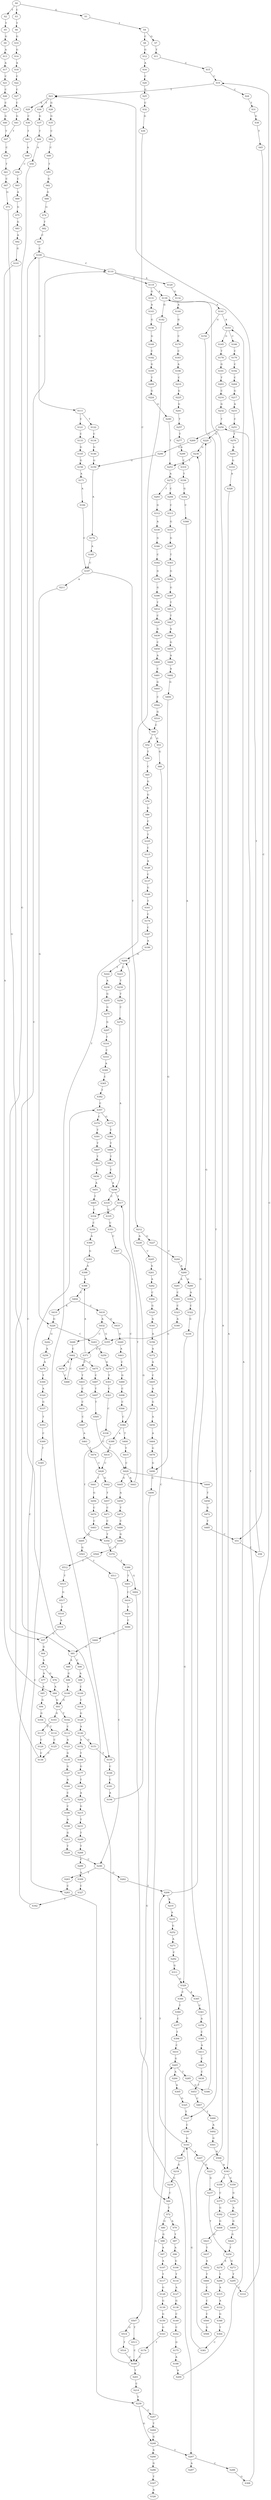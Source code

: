 strict digraph  {
	S0 -> S1 [ label = G ];
	S0 -> S2 [ label = T ];
	S0 -> S3 [ label = C ];
	S1 -> S4 [ label = T ];
	S2 -> S5 [ label = T ];
	S3 -> S6 [ label = T ];
	S4 -> S7 [ label = G ];
	S4 -> S8 [ label = C ];
	S5 -> S9 [ label = G ];
	S6 -> S10 [ label = G ];
	S7 -> S11 [ label = T ];
	S8 -> S12 [ label = G ];
	S9 -> S13 [ label = A ];
	S10 -> S14 [ label = G ];
	S11 -> S15 [ label = C ];
	S12 -> S16 [ label = A ];
	S13 -> S17 [ label = A ];
	S14 -> S18 [ label = A ];
	S15 -> S19 [ label = C ];
	S16 -> S20 [ label = C ];
	S17 -> S21 [ label = C ];
	S18 -> S22 [ label = C ];
	S19 -> S23 [ label = T ];
	S19 -> S24 [ label = C ];
	S20 -> S25 [ label = G ];
	S21 -> S26 [ label = C ];
	S22 -> S27 [ label = C ];
	S23 -> S28 [ label = G ];
	S23 -> S29 [ label = A ];
	S23 -> S30 [ label = T ];
	S24 -> S31 [ label = T ];
	S25 -> S32 [ label = C ];
	S26 -> S33 [ label = C ];
	S27 -> S34 [ label = C ];
	S28 -> S35 [ label = G ];
	S29 -> S36 [ label = C ];
	S30 -> S37 [ label = G ];
	S31 -> S38 [ label = G ];
	S32 -> S39 [ label = G ];
	S33 -> S40 [ label = G ];
	S34 -> S41 [ label = G ];
	S35 -> S42 [ label = C ];
	S36 -> S43 [ label = T ];
	S37 -> S44 [ label = T ];
	S38 -> S45 [ label = T ];
	S39 -> S46 [ label = C ];
	S40 -> S47 [ label = T ];
	S41 -> S47 [ label = T ];
	S42 -> S48 [ label = C ];
	S43 -> S49 [ label = A ];
	S44 -> S50 [ label = A ];
	S45 -> S51 [ label = C ];
	S46 -> S52 [ label = C ];
	S46 -> S53 [ label = G ];
	S47 -> S54 [ label = C ];
	S48 -> S55 [ label = T ];
	S49 -> S56 [ label = C ];
	S50 -> S57 [ label = G ];
	S51 -> S58 [ label = C ];
	S52 -> S59 [ label = T ];
	S53 -> S60 [ label = G ];
	S54 -> S61 [ label = T ];
	S55 -> S62 [ label = G ];
	S56 -> S63 [ label = C ];
	S57 -> S64 [ label = G ];
	S58 -> S23 [ label = T ];
	S59 -> S65 [ label = C ];
	S60 -> S66 [ label = C ];
	S61 -> S67 [ label = C ];
	S62 -> S68 [ label = G ];
	S63 -> S69 [ label = A ];
	S64 -> S70 [ label = A ];
	S65 -> S71 [ label = G ];
	S66 -> S72 [ label = T ];
	S67 -> S73 [ label = G ];
	S68 -> S74 [ label = G ];
	S69 -> S75 [ label = G ];
	S70 -> S76 [ label = G ];
	S70 -> S77 [ label = A ];
	S71 -> S78 [ label = G ];
	S72 -> S79 [ label = A ];
	S72 -> S80 [ label = G ];
	S73 -> S81 [ label = G ];
	S74 -> S82 [ label = T ];
	S75 -> S83 [ label = G ];
	S76 -> S84 [ label = A ];
	S77 -> S85 [ label = A ];
	S78 -> S86 [ label = G ];
	S79 -> S87 [ label = T ];
	S80 -> S88 [ label = G ];
	S81 -> S89 [ label = A ];
	S81 -> S90 [ label = C ];
	S82 -> S91 [ label = C ];
	S83 -> S92 [ label = A ];
	S84 -> S93 [ label = G ];
	S85 -> S94 [ label = G ];
	S86 -> S95 [ label = C ];
	S87 -> S96 [ label = A ];
	S88 -> S97 [ label = A ];
	S89 -> S98 [ label = G ];
	S90 -> S99 [ label = A ];
	S91 -> S100 [ label = C ];
	S92 -> S101 [ label = G ];
	S93 -> S102 [ label = T ];
	S93 -> S103 [ label = G ];
	S94 -> S104 [ label = G ];
	S95 -> S105 [ label = T ];
	S96 -> S106 [ label = G ];
	S97 -> S107 [ label = A ];
	S98 -> S108 [ label = A ];
	S99 -> S109 [ label = C ];
	S100 -> S110 [ label = C ];
	S100 -> S111 [ label = G ];
	S101 -> S84 [ label = A ];
	S102 -> S112 [ label = C ];
	S103 -> S113 [ label = T ];
	S104 -> S114 [ label = T ];
	S105 -> S115 [ label = C ];
	S106 -> S116 [ label = T ];
	S107 -> S117 [ label = T ];
	S108 -> S93 [ label = G ];
	S109 -> S118 [ label = C ];
	S110 -> S119 [ label = G ];
	S110 -> S120 [ label = A ];
	S111 -> S121 [ label = C ];
	S111 -> S122 [ label = T ];
	S112 -> S123 [ label = A ];
	S113 -> S124 [ label = C ];
	S114 -> S125 [ label = C ];
	S115 -> S126 [ label = A ];
	S116 -> S127 [ label = A ];
	S117 -> S128 [ label = G ];
	S118 -> S129 [ label = G ];
	S119 -> S130 [ label = A ];
	S119 -> S131 [ label = G ];
	S120 -> S132 [ label = G ];
	S121 -> S133 [ label = C ];
	S122 -> S134 [ label = C ];
	S123 -> S135 [ label = G ];
	S124 -> S136 [ label = C ];
	S125 -> S136 [ label = C ];
	S126 -> S137 [ label = C ];
	S127 -> S138 [ label = G ];
	S128 -> S139 [ label = G ];
	S129 -> S140 [ label = A ];
	S130 -> S141 [ label = A ];
	S130 -> S142 [ label = G ];
	S131 -> S143 [ label = A ];
	S132 -> S144 [ label = A ];
	S133 -> S145 [ label = G ];
	S134 -> S146 [ label = G ];
	S135 -> S147 [ label = G ];
	S136 -> S110 [ label = C ];
	S137 -> S148 [ label = G ];
	S138 -> S149 [ label = C ];
	S139 -> S150 [ label = G ];
	S140 -> S151 [ label = G ];
	S140 -> S152 [ label = A ];
	S141 -> S153 [ label = A ];
	S141 -> S154 [ label = G ];
	S142 -> S155 [ label = T ];
	S143 -> S156 [ label = G ];
	S144 -> S157 [ label = G ];
	S145 -> S158 [ label = G ];
	S146 -> S159 [ label = G ];
	S147 -> S160 [ label = A ];
	S148 -> S161 [ label = T ];
	S149 -> S162 [ label = C ];
	S150 -> S163 [ label = G ];
	S151 -> S155 [ label = T ];
	S152 -> S164 [ label = T ];
	S153 -> S165 [ label = G ];
	S153 -> S166 [ label = C ];
	S154 -> S167 [ label = T ];
	S155 -> S168 [ label = C ];
	S156 -> S169 [ label = G ];
	S157 -> S170 [ label = C ];
	S158 -> S171 [ label = A ];
	S159 -> S172 [ label = A ];
	S160 -> S173 [ label = C ];
	S161 -> S174 [ label = C ];
	S162 -> S175 [ label = G ];
	S163 -> S176 [ label = T ];
	S164 -> S177 [ label = G ];
	S165 -> S178 [ label = T ];
	S166 -> S179 [ label = C ];
	S167 -> S180 [ label = C ];
	S168 -> S181 [ label = C ];
	S169 -> S182 [ label = C ];
	S170 -> S183 [ label = C ];
	S171 -> S184 [ label = A ];
	S172 -> S185 [ label = A ];
	S173 -> S186 [ label = C ];
	S174 -> S187 [ label = C ];
	S175 -> S188 [ label = A ];
	S176 -> S189 [ label = C ];
	S177 -> S190 [ label = T ];
	S178 -> S191 [ label = G ];
	S179 -> S192 [ label = C ];
	S180 -> S193 [ label = G ];
	S181 -> S194 [ label = A ];
	S182 -> S195 [ label = G ];
	S183 -> S196 [ label = A ];
	S184 -> S197 [ label = C ];
	S185 -> S197 [ label = C ];
	S186 -> S198 [ label = A ];
	S187 -> S199 [ label = A ];
	S188 -> S200 [ label = A ];
	S189 -> S100 [ label = C ];
	S189 -> S201 [ label = T ];
	S190 -> S202 [ label = A ];
	S191 -> S203 [ label = T ];
	S192 -> S204 [ label = C ];
	S193 -> S205 [ label = C ];
	S193 -> S206 [ label = T ];
	S193 -> S207 [ label = A ];
	S194 -> S208 [ label = G ];
	S195 -> S209 [ label = T ];
	S196 -> S210 [ label = C ];
	S197 -> S211 [ label = A ];
	S197 -> S212 [ label = T ];
	S198 -> S213 [ label = G ];
	S199 -> S208 [ label = G ];
	S200 -> S153 [ label = A ];
	S201 -> S214 [ label = C ];
	S202 -> S215 [ label = G ];
	S203 -> S216 [ label = C ];
	S204 -> S217 [ label = G ];
	S205 -> S218 [ label = G ];
	S206 -> S219 [ label = A ];
	S206 -> S220 [ label = G ];
	S207 -> S221 [ label = G ];
	S208 -> S222 [ label = T ];
	S208 -> S223 [ label = C ];
	S209 -> S224 [ label = G ];
	S210 -> S225 [ label = G ];
	S211 -> S226 [ label = G ];
	S212 -> S227 [ label = G ];
	S212 -> S228 [ label = A ];
	S213 -> S229 [ label = T ];
	S214 -> S230 [ label = T ];
	S215 -> S231 [ label = T ];
	S216 -> S232 [ label = G ];
	S217 -> S233 [ label = A ];
	S218 -> S234 [ label = G ];
	S219 -> S235 [ label = A ];
	S220 -> S236 [ label = G ];
	S221 -> S237 [ label = G ];
	S222 -> S238 [ label = A ];
	S223 -> S239 [ label = T ];
	S224 -> S240 [ label = G ];
	S225 -> S241 [ label = G ];
	S226 -> S242 [ label = G ];
	S226 -> S243 [ label = C ];
	S227 -> S244 [ label = C ];
	S228 -> S245 [ label = C ];
	S229 -> S246 [ label = C ];
	S230 -> S247 [ label = C ];
	S230 -> S248 [ label = G ];
	S231 -> S249 [ label = T ];
	S232 -> S250 [ label = T ];
	S233 -> S251 [ label = C ];
	S234 -> S66 [ label = C ];
	S235 -> S252 [ label = G ];
	S236 -> S253 [ label = T ];
	S237 -> S254 [ label = T ];
	S238 -> S255 [ label = G ];
	S239 -> S256 [ label = T ];
	S240 -> S253 [ label = T ];
	S241 -> S257 [ label = T ];
	S242 -> S258 [ label = A ];
	S243 -> S259 [ label = C ];
	S244 -> S260 [ label = A ];
	S245 -> S261 [ label = A ];
	S246 -> S262 [ label = G ];
	S246 -> S263 [ label = T ];
	S247 -> S264 [ label = T ];
	S247 -> S265 [ label = G ];
	S248 -> S266 [ label = A ];
	S248 -> S267 [ label = T ];
	S249 -> S268 [ label = T ];
	S250 -> S269 [ label = C ];
	S250 -> S220 [ label = G ];
	S251 -> S270 [ label = T ];
	S252 -> S271 [ label = A ];
	S253 -> S272 [ label = A ];
	S254 -> S273 [ label = G ];
	S254 -> S274 [ label = A ];
	S255 -> S275 [ label = G ];
	S256 -> S276 [ label = C ];
	S257 -> S277 [ label = T ];
	S258 -> S278 [ label = A ];
	S259 -> S279 [ label = G ];
	S260 -> S280 [ label = G ];
	S260 -> S281 [ label = A ];
	S261 -> S282 [ label = A ];
	S262 -> S206 [ label = T ];
	S263 -> S283 [ label = C ];
	S264 -> S248 [ label = G ];
	S265 -> S284 [ label = A ];
	S265 -> S285 [ label = T ];
	S266 -> S286 [ label = G ];
	S267 -> S287 [ label = A ];
	S267 -> S288 [ label = C ];
	S268 -> S289 [ label = C ];
	S269 -> S290 [ label = G ];
	S270 -> S291 [ label = A ];
	S271 -> S292 [ label = C ];
	S272 -> S293 [ label = T ];
	S272 -> S294 [ label = C ];
	S273 -> S295 [ label = T ];
	S274 -> S296 [ label = T ];
	S275 -> S297 [ label = G ];
	S276 -> S298 [ label = A ];
	S277 -> S299 [ label = A ];
	S278 -> S300 [ label = T ];
	S279 -> S301 [ label = T ];
	S280 -> S302 [ label = A ];
	S281 -> S303 [ label = C ];
	S282 -> S304 [ label = C ];
	S283 -> S230 [ label = T ];
	S284 -> S305 [ label = A ];
	S285 -> S306 [ label = G ];
	S286 -> S307 [ label = T ];
	S288 -> S308 [ label = G ];
	S289 -> S309 [ label = A ];
	S290 -> S159 [ label = G ];
	S291 -> S310 [ label = G ];
	S292 -> S311 [ label = G ];
	S293 -> S312 [ label = G ];
	S294 -> S313 [ label = C ];
	S295 -> S314 [ label = C ];
	S296 -> S315 [ label = A ];
	S297 -> S316 [ label = T ];
	S298 -> S317 [ label = T ];
	S298 -> S318 [ label = C ];
	S299 -> S319 [ label = C ];
	S300 -> S320 [ label = A ];
	S301 -> S321 [ label = C ];
	S302 -> S322 [ label = C ];
	S303 -> S323 [ label = C ];
	S304 -> S324 [ label = G ];
	S305 -> S325 [ label = G ];
	S306 -> S236 [ label = G ];
	S307 -> S326 [ label = A ];
	S308 -> S250 [ label = T ];
	S309 -> S327 [ label = C ];
	S310 -> S328 [ label = A ];
	S311 -> S329 [ label = G ];
	S312 -> S330 [ label = A ];
	S313 -> S331 [ label = G ];
	S314 -> S19 [ label = C ];
	S315 -> S332 [ label = A ];
	S316 -> S333 [ label = C ];
	S317 -> S334 [ label = C ];
	S318 -> S335 [ label = G ];
	S319 -> S336 [ label = T ];
	S320 -> S337 [ label = G ];
	S321 -> S338 [ label = C ];
	S322 -> S339 [ label = G ];
	S323 -> S340 [ label = A ];
	S324 -> S341 [ label = A ];
	S325 -> S167 [ label = T ];
	S327 -> S342 [ label = T ];
	S328 -> S343 [ label = A ];
	S329 -> S344 [ label = C ];
	S329 -> S345 [ label = A ];
	S330 -> S346 [ label = G ];
	S331 -> S347 [ label = G ];
	S332 -> S348 [ label = G ];
	S333 -> S349 [ label = A ];
	S334 -> S350 [ label = C ];
	S335 -> S351 [ label = C ];
	S336 -> S352 [ label = G ];
	S337 -> S353 [ label = T ];
	S338 -> S354 [ label = T ];
	S339 -> S329 [ label = G ];
	S340 -> S355 [ label = G ];
	S341 -> S356 [ label = A ];
	S342 -> S357 [ label = C ];
	S343 -> S358 [ label = T ];
	S343 -> S359 [ label = C ];
	S344 -> S360 [ label = T ];
	S345 -> S361 [ label = C ];
	S346 -> S362 [ label = C ];
	S347 -> S363 [ label = T ];
	S348 -> S364 [ label = T ];
	S349 -> S365 [ label = C ];
	S350 -> S366 [ label = A ];
	S351 -> S367 [ label = C ];
	S352 -> S368 [ label = C ];
	S353 -> S369 [ label = C ];
	S354 -> S370 [ label = C ];
	S355 -> S371 [ label = A ];
	S356 -> S372 [ label = A ];
	S357 -> S373 [ label = G ];
	S357 -> S374 [ label = C ];
	S358 -> S375 [ label = C ];
	S359 -> S376 [ label = G ];
	S360 -> S377 [ label = C ];
	S361 -> S378 [ label = A ];
	S362 -> S379 [ label = G ];
	S363 -> S380 [ label = G ];
	S364 -> S381 [ label = C ];
	S365 -> S382 [ label = T ];
	S366 -> S383 [ label = G ];
	S367 -> S384 [ label = C ];
	S368 -> S260 [ label = A ];
	S369 -> S385 [ label = T ];
	S370 -> S386 [ label = T ];
	S371 -> S387 [ label = C ];
	S371 -> S388 [ label = A ];
	S372 -> S389 [ label = A ];
	S373 -> S390 [ label = C ];
	S374 -> S391 [ label = T ];
	S375 -> S392 [ label = G ];
	S376 -> S393 [ label = A ];
	S377 -> S394 [ label = T ];
	S378 -> S395 [ label = C ];
	S379 -> S396 [ label = G ];
	S380 -> S397 [ label = G ];
	S381 -> S193 [ label = G ];
	S382 -> S357 [ label = C ];
	S383 -> S398 [ label = A ];
	S384 -> S399 [ label = A ];
	S384 -> S400 [ label = T ];
	S385 -> S283 [ label = C ];
	S386 -> S401 [ label = T ];
	S386 -> S402 [ label = G ];
	S387 -> S403 [ label = T ];
	S388 -> S404 [ label = C ];
	S389 -> S405 [ label = C ];
	S390 -> S406 [ label = T ];
	S391 -> S407 [ label = T ];
	S392 -> S408 [ label = G ];
	S393 -> S409 [ label = G ];
	S394 -> S410 [ label = C ];
	S395 -> S411 [ label = A ];
	S396 -> S412 [ label = T ];
	S397 -> S413 [ label = T ];
	S398 -> S388 [ label = A ];
	S399 -> S414 [ label = T ];
	S400 -> S415 [ label = T ];
	S401 -> S416 [ label = C ];
	S402 -> S267 [ label = T ];
	S403 -> S417 [ label = C ];
	S404 -> S418 [ label = C ];
	S404 -> S419 [ label = A ];
	S405 -> S420 [ label = A ];
	S406 -> S421 [ label = T ];
	S407 -> S422 [ label = T ];
	S408 -> S423 [ label = G ];
	S409 -> S424 [ label = G ];
	S410 -> S265 [ label = G ];
	S411 -> S425 [ label = C ];
	S412 -> S426 [ label = C ];
	S413 -> S427 [ label = T ];
	S414 -> S428 [ label = C ];
	S415 -> S429 [ label = C ];
	S416 -> S430 [ label = T ];
	S417 -> S431 [ label = C ];
	S418 -> S432 [ label = A ];
	S418 -> S433 [ label = G ];
	S419 -> S226 [ label = G ];
	S420 -> S434 [ label = G ];
	S421 -> S435 [ label = C ];
	S422 -> S436 [ label = C ];
	S423 -> S437 [ label = T ];
	S424 -> S254 [ label = T ];
	S425 -> S438 [ label = C ];
	S426 -> S439 [ label = G ];
	S427 -> S440 [ label = A ];
	S428 -> S441 [ label = T ];
	S428 -> S442 [ label = G ];
	S429 -> S443 [ label = A ];
	S429 -> S444 [ label = C ];
	S429 -> S445 [ label = G ];
	S430 -> S446 [ label = C ];
	S431 -> S447 [ label = C ];
	S432 -> S355 [ label = G ];
	S432 -> S448 [ label = C ];
	S433 -> S449 [ label = G ];
	S434 -> S450 [ label = A ];
	S435 -> S298 [ label = A ];
	S436 -> S451 [ label = A ];
	S437 -> S452 [ label = A ];
	S438 -> S453 [ label = T ];
	S439 -> S454 [ label = C ];
	S440 -> S455 [ label = G ];
	S441 -> S456 [ label = G ];
	S442 -> S457 [ label = T ];
	S443 -> S317 [ label = T ];
	S444 -> S458 [ label = T ];
	S445 -> S459 [ label = A ];
	S446 -> S460 [ label = G ];
	S447 -> S461 [ label = A ];
	S448 -> S462 [ label = C ];
	S449 -> S463 [ label = A ];
	S450 -> S464 [ label = A ];
	S451 -> S465 [ label = T ];
	S452 -> S466 [ label = T ];
	S453 -> S467 [ label = C ];
	S454 -> S468 [ label = A ];
	S455 -> S469 [ label = A ];
	S456 -> S470 [ label = C ];
	S457 -> S471 [ label = C ];
	S458 -> S472 [ label = G ];
	S459 -> S473 [ label = T ];
	S460 -> S81 [ label = G ];
	S461 -> S474 [ label = T ];
	S462 -> S475 [ label = C ];
	S462 -> S476 [ label = A ];
	S463 -> S477 [ label = C ];
	S464 -> S478 [ label = G ];
	S465 -> S334 [ label = C ];
	S466 -> S479 [ label = C ];
	S467 -> S480 [ label = T ];
	S468 -> S481 [ label = C ];
	S469 -> S482 [ label = A ];
	S470 -> S483 [ label = C ];
	S471 -> S484 [ label = C ];
	S472 -> S485 [ label = T ];
	S473 -> S486 [ label = C ];
	S474 -> S428 [ label = C ];
	S475 -> S487 [ label = C ];
	S476 -> S488 [ label = C ];
	S477 -> S489 [ label = G ];
	S478 -> S490 [ label = G ];
	S479 -> S491 [ label = C ];
	S480 -> S492 [ label = A ];
	S481 -> S493 [ label = G ];
	S482 -> S494 [ label = G ];
	S483 -> S495 [ label = A ];
	S484 -> S354 [ label = T ];
	S485 -> S51 [ label = C ];
	S486 -> S496 [ label = G ];
	S487 -> S497 [ label = T ];
	S488 -> S462 [ label = C ];
	S489 -> S498 [ label = C ];
	S490 -> S499 [ label = G ];
	S491 -> S500 [ label = C ];
	S492 -> S501 [ label = G ];
	S493 -> S502 [ label = C ];
	S494 -> S490 [ label = G ];
	S495 -> S503 [ label = G ];
	S496 -> S504 [ label = T ];
	S497 -> S505 [ label = T ];
	S498 -> S506 [ label = C ];
	S499 -> S507 [ label = G ];
	S500 -> S508 [ label = G ];
	S501 -> S509 [ label = A ];
	S502 -> S510 [ label = G ];
	S503 -> S511 [ label = T ];
	S504 -> S512 [ label = T ];
	S505 -> S429 [ label = C ];
	S506 -> S384 [ label = C ];
	S507 -> S513 [ label = T ];
	S507 -> S514 [ label = G ];
	S508 -> S130 [ label = A ];
	S509 -> S343 [ label = A ];
	S510 -> S46 [ label = C ];
	S511 -> S246 [ label = C ];
	S512 -> S515 [ label = T ];
	S513 -> S189 [ label = C ];
	S514 -> S516 [ label = T ];
	S515 -> S517 [ label = G ];
	S516 -> S189 [ label = C ];
	S517 -> S518 [ label = T ];
	S518 -> S519 [ label = A ];
	S519 -> S57 [ label = G ];
}
